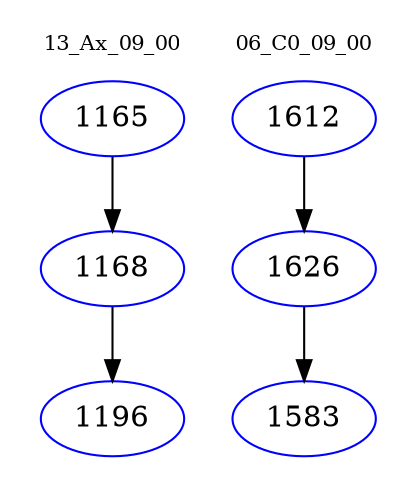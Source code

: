 digraph{
subgraph cluster_0 {
color = white
label = "13_Ax_09_00";
fontsize=10;
T0_1165 [label="1165", color="blue"]
T0_1165 -> T0_1168 [color="black"]
T0_1168 [label="1168", color="blue"]
T0_1168 -> T0_1196 [color="black"]
T0_1196 [label="1196", color="blue"]
}
subgraph cluster_1 {
color = white
label = "06_C0_09_00";
fontsize=10;
T1_1612 [label="1612", color="blue"]
T1_1612 -> T1_1626 [color="black"]
T1_1626 [label="1626", color="blue"]
T1_1626 -> T1_1583 [color="black"]
T1_1583 [label="1583", color="blue"]
}
}
